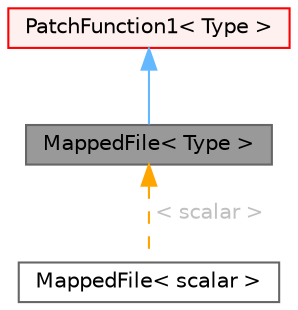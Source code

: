digraph "MappedFile&lt; Type &gt;"
{
 // LATEX_PDF_SIZE
  bgcolor="transparent";
  edge [fontname=Helvetica,fontsize=10,labelfontname=Helvetica,labelfontsize=10];
  node [fontname=Helvetica,fontsize=10,shape=box,height=0.2,width=0.4];
  Node1 [id="Node000001",label="MappedFile\< Type \>",height=0.2,width=0.4,color="gray40", fillcolor="grey60", style="filled", fontcolor="black",tooltip="Patch value mapping from a set of values stored in a file and a set of unstructured points using the ..."];
  Node2 -> Node1 [id="edge1_Node000001_Node000002",dir="back",color="steelblue1",style="solid",tooltip=" "];
  Node2 [id="Node000002",label="PatchFunction1\< Type \>",height=0.2,width=0.4,color="red", fillcolor="#FFF0F0", style="filled",URL="$classFoam_1_1PatchFunction1.html",tooltip="Top level data entry class for use in dictionaries. Provides a mechanism to specify a variable as a c..."];
  Node1 -> Node5 [id="edge2_Node000001_Node000005",dir="back",color="orange",style="dashed",tooltip=" ",label=" \< scalar \>",fontcolor="grey" ];
  Node5 [id="Node000005",label="MappedFile\< scalar \>",height=0.2,width=0.4,color="gray40", fillcolor="white", style="filled",URL="$classFoam_1_1PatchFunction1Types_1_1MappedFile.html",tooltip=" "];
}
